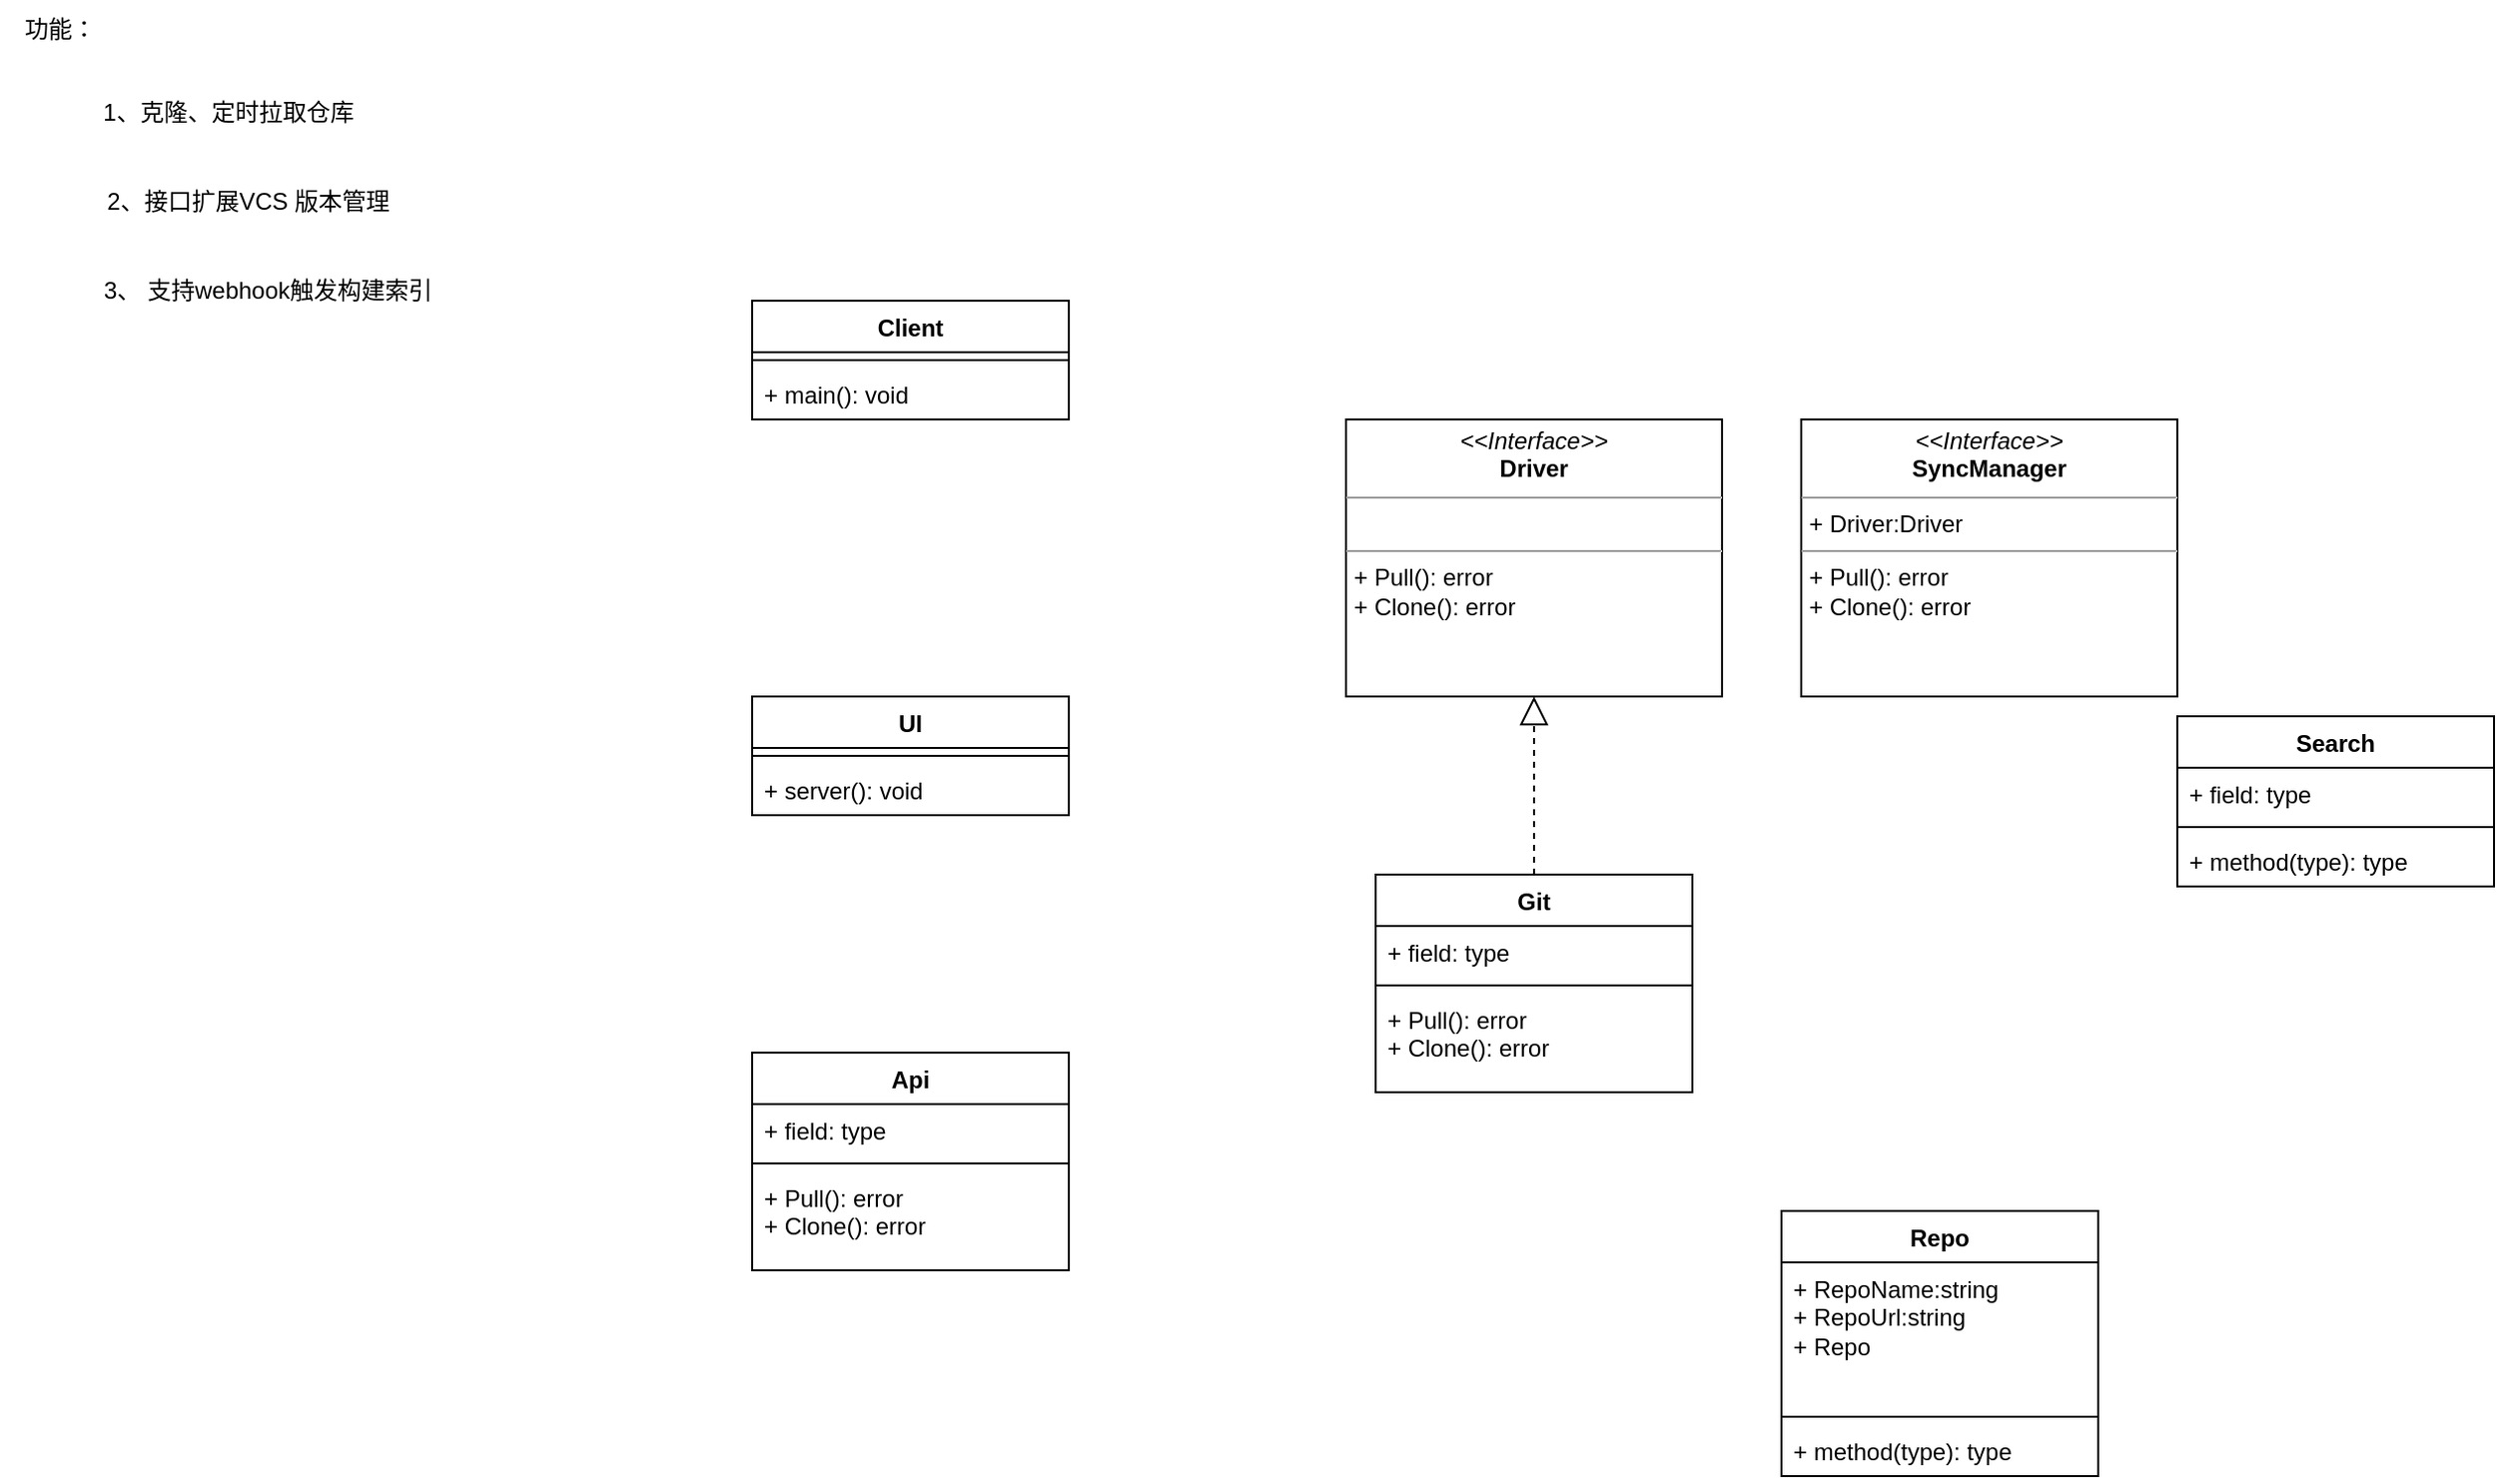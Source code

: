 <mxfile version="22.1.4" type="github">
  <diagram id="C5RBs43oDa-KdzZeNtuy" name="Page-1">
    <mxGraphModel dx="1926" dy="667" grid="1" gridSize="10" guides="1" tooltips="1" connect="1" arrows="1" fold="1" page="1" pageScale="1" pageWidth="827" pageHeight="1169" math="0" shadow="0">
      <root>
        <mxCell id="WIyWlLk6GJQsqaUBKTNV-0" />
        <mxCell id="WIyWlLk6GJQsqaUBKTNV-1" parent="WIyWlLk6GJQsqaUBKTNV-0" />
        <mxCell id="Ib5khQdBiJETnkIjzN1l-0" value="Client" style="swimlane;fontStyle=1;align=center;verticalAlign=top;childLayout=stackLayout;horizontal=1;startSize=26;horizontalStack=0;resizeParent=1;resizeParentMax=0;resizeLast=0;collapsible=1;marginBottom=0;whiteSpace=wrap;html=1;" parent="WIyWlLk6GJQsqaUBKTNV-1" vertex="1">
          <mxGeometry x="160" y="650" width="160" height="60" as="geometry" />
        </mxCell>
        <mxCell id="Ib5khQdBiJETnkIjzN1l-2" value="" style="line;strokeWidth=1;fillColor=none;align=left;verticalAlign=middle;spacingTop=-1;spacingLeft=3;spacingRight=3;rotatable=0;labelPosition=right;points=[];portConstraint=eastwest;strokeColor=inherit;" parent="Ib5khQdBiJETnkIjzN1l-0" vertex="1">
          <mxGeometry y="26" width="160" height="8" as="geometry" />
        </mxCell>
        <mxCell id="Ib5khQdBiJETnkIjzN1l-3" value="+ main(): void" style="text;strokeColor=none;fillColor=none;align=left;verticalAlign=top;spacingLeft=4;spacingRight=4;overflow=hidden;rotatable=0;points=[[0,0.5],[1,0.5]];portConstraint=eastwest;whiteSpace=wrap;html=1;" parent="Ib5khQdBiJETnkIjzN1l-0" vertex="1">
          <mxGeometry y="34" width="160" height="26" as="geometry" />
        </mxCell>
        <mxCell id="Ib5khQdBiJETnkIjzN1l-4" value="UI" style="swimlane;fontStyle=1;align=center;verticalAlign=top;childLayout=stackLayout;horizontal=1;startSize=26;horizontalStack=0;resizeParent=1;resizeParentMax=0;resizeLast=0;collapsible=1;marginBottom=0;whiteSpace=wrap;html=1;" parent="WIyWlLk6GJQsqaUBKTNV-1" vertex="1">
          <mxGeometry x="160" y="850" width="160" height="60" as="geometry" />
        </mxCell>
        <mxCell id="Ib5khQdBiJETnkIjzN1l-6" value="" style="line;strokeWidth=1;fillColor=none;align=left;verticalAlign=middle;spacingTop=-1;spacingLeft=3;spacingRight=3;rotatable=0;labelPosition=right;points=[];portConstraint=eastwest;strokeColor=inherit;" parent="Ib5khQdBiJETnkIjzN1l-4" vertex="1">
          <mxGeometry y="26" width="160" height="8" as="geometry" />
        </mxCell>
        <mxCell id="Ib5khQdBiJETnkIjzN1l-7" value="+ server(): void" style="text;strokeColor=none;fillColor=none;align=left;verticalAlign=top;spacingLeft=4;spacingRight=4;overflow=hidden;rotatable=0;points=[[0,0.5],[1,0.5]];portConstraint=eastwest;whiteSpace=wrap;html=1;" parent="Ib5khQdBiJETnkIjzN1l-4" vertex="1">
          <mxGeometry y="34" width="160" height="26" as="geometry" />
        </mxCell>
        <mxCell id="Ib5khQdBiJETnkIjzN1l-13" value="&lt;p style=&quot;margin:0px;margin-top:4px;text-align:center;&quot;&gt;&lt;i&gt;&amp;lt;&amp;lt;Interface&amp;gt;&amp;gt;&lt;/i&gt;&lt;br&gt;&lt;b&gt;Driver&lt;/b&gt;&lt;/p&gt;&lt;hr size=&quot;1&quot;&gt;&lt;p style=&quot;margin:0px;margin-left:4px;&quot;&gt;&lt;br&gt;&lt;/p&gt;&lt;hr size=&quot;1&quot;&gt;&lt;p style=&quot;margin:0px;margin-left:4px;&quot;&gt;+ Pull(): error&lt;br&gt;+ Clone(): error&lt;br&gt;&lt;br&gt;&lt;/p&gt;" style="verticalAlign=top;align=left;overflow=fill;fontSize=12;fontFamily=Helvetica;html=1;whiteSpace=wrap;" parent="WIyWlLk6GJQsqaUBKTNV-1" vertex="1">
          <mxGeometry x="460" y="710" width="190" height="140" as="geometry" />
        </mxCell>
        <mxCell id="Ib5khQdBiJETnkIjzN1l-14" value="Git" style="swimlane;fontStyle=1;align=center;verticalAlign=top;childLayout=stackLayout;horizontal=1;startSize=26;horizontalStack=0;resizeParent=1;resizeParentMax=0;resizeLast=0;collapsible=1;marginBottom=0;whiteSpace=wrap;html=1;" parent="WIyWlLk6GJQsqaUBKTNV-1" vertex="1">
          <mxGeometry x="475" y="940" width="160" height="110" as="geometry" />
        </mxCell>
        <mxCell id="Ib5khQdBiJETnkIjzN1l-15" value="+ field: type" style="text;strokeColor=none;fillColor=none;align=left;verticalAlign=top;spacingLeft=4;spacingRight=4;overflow=hidden;rotatable=0;points=[[0,0.5],[1,0.5]];portConstraint=eastwest;whiteSpace=wrap;html=1;" parent="Ib5khQdBiJETnkIjzN1l-14" vertex="1">
          <mxGeometry y="26" width="160" height="26" as="geometry" />
        </mxCell>
        <mxCell id="Ib5khQdBiJETnkIjzN1l-16" value="" style="line;strokeWidth=1;fillColor=none;align=left;verticalAlign=middle;spacingTop=-1;spacingLeft=3;spacingRight=3;rotatable=0;labelPosition=right;points=[];portConstraint=eastwest;strokeColor=inherit;" parent="Ib5khQdBiJETnkIjzN1l-14" vertex="1">
          <mxGeometry y="52" width="160" height="8" as="geometry" />
        </mxCell>
        <mxCell id="Ib5khQdBiJETnkIjzN1l-17" value="+ Pull(): error&lt;br style=&quot;border-color: var(--border-color);&quot;&gt;+ Clone(): error" style="text;strokeColor=none;fillColor=none;align=left;verticalAlign=top;spacingLeft=4;spacingRight=4;overflow=hidden;rotatable=0;points=[[0,0.5],[1,0.5]];portConstraint=eastwest;whiteSpace=wrap;html=1;" parent="Ib5khQdBiJETnkIjzN1l-14" vertex="1">
          <mxGeometry y="60" width="160" height="50" as="geometry" />
        </mxCell>
        <mxCell id="Ib5khQdBiJETnkIjzN1l-18" value="" style="endArrow=block;dashed=1;endFill=0;endSize=12;html=1;rounded=0;exitX=0.5;exitY=0;exitDx=0;exitDy=0;" parent="WIyWlLk6GJQsqaUBKTNV-1" source="Ib5khQdBiJETnkIjzN1l-14" edge="1">
          <mxGeometry width="160" relative="1" as="geometry">
            <mxPoint x="560" y="910" as="sourcePoint" />
            <mxPoint x="555" y="850" as="targetPoint" />
          </mxGeometry>
        </mxCell>
        <mxCell id="Ib5khQdBiJETnkIjzN1l-24" value="Repo" style="swimlane;fontStyle=1;align=center;verticalAlign=top;childLayout=stackLayout;horizontal=1;startSize=26;horizontalStack=0;resizeParent=1;resizeParentMax=0;resizeLast=0;collapsible=1;marginBottom=0;whiteSpace=wrap;html=1;" parent="WIyWlLk6GJQsqaUBKTNV-1" vertex="1">
          <mxGeometry x="680" y="1110" width="160" height="134" as="geometry" />
        </mxCell>
        <mxCell id="Ib5khQdBiJETnkIjzN1l-25" value="+ RepoName:string&lt;br&gt;+ RepoUrl:string&lt;br&gt;+ Repo" style="text;strokeColor=none;fillColor=none;align=left;verticalAlign=top;spacingLeft=4;spacingRight=4;overflow=hidden;rotatable=0;points=[[0,0.5],[1,0.5]];portConstraint=eastwest;whiteSpace=wrap;html=1;" parent="Ib5khQdBiJETnkIjzN1l-24" vertex="1">
          <mxGeometry y="26" width="160" height="74" as="geometry" />
        </mxCell>
        <mxCell id="Ib5khQdBiJETnkIjzN1l-26" value="" style="line;strokeWidth=1;fillColor=none;align=left;verticalAlign=middle;spacingTop=-1;spacingLeft=3;spacingRight=3;rotatable=0;labelPosition=right;points=[];portConstraint=eastwest;strokeColor=inherit;" parent="Ib5khQdBiJETnkIjzN1l-24" vertex="1">
          <mxGeometry y="100" width="160" height="8" as="geometry" />
        </mxCell>
        <mxCell id="Ib5khQdBiJETnkIjzN1l-27" value="+ method(type): type" style="text;strokeColor=none;fillColor=none;align=left;verticalAlign=top;spacingLeft=4;spacingRight=4;overflow=hidden;rotatable=0;points=[[0,0.5],[1,0.5]];portConstraint=eastwest;whiteSpace=wrap;html=1;" parent="Ib5khQdBiJETnkIjzN1l-24" vertex="1">
          <mxGeometry y="108" width="160" height="26" as="geometry" />
        </mxCell>
        <mxCell id="Ib5khQdBiJETnkIjzN1l-28" value="功能：" style="text;html=1;align=center;verticalAlign=middle;resizable=0;points=[];autosize=1;strokeColor=none;fillColor=none;" parent="WIyWlLk6GJQsqaUBKTNV-1" vertex="1">
          <mxGeometry x="-220" y="498" width="60" height="30" as="geometry" />
        </mxCell>
        <mxCell id="Ib5khQdBiJETnkIjzN1l-29" value="1、克隆、定时拉取仓库" style="text;html=1;align=center;verticalAlign=middle;resizable=0;points=[];autosize=1;strokeColor=none;fillColor=none;" parent="WIyWlLk6GJQsqaUBKTNV-1" vertex="1">
          <mxGeometry x="-180" y="540" width="150" height="30" as="geometry" />
        </mxCell>
        <mxCell id="Ib5khQdBiJETnkIjzN1l-30" value="2、接口扩展VCS 版本管理" style="text;html=1;align=center;verticalAlign=middle;resizable=0;points=[];autosize=1;strokeColor=none;fillColor=none;" parent="WIyWlLk6GJQsqaUBKTNV-1" vertex="1">
          <mxGeometry x="-180" y="585" width="170" height="30" as="geometry" />
        </mxCell>
        <mxCell id="Ib5khQdBiJETnkIjzN1l-31" value="3、 支持webhook触发构建索引" style="text;html=1;align=center;verticalAlign=middle;resizable=0;points=[];autosize=1;strokeColor=none;fillColor=none;" parent="WIyWlLk6GJQsqaUBKTNV-1" vertex="1">
          <mxGeometry x="-180" y="630" width="190" height="30" as="geometry" />
        </mxCell>
        <mxCell id="Ib5khQdBiJETnkIjzN1l-32" value="Search" style="swimlane;fontStyle=1;align=center;verticalAlign=top;childLayout=stackLayout;horizontal=1;startSize=26;horizontalStack=0;resizeParent=1;resizeParentMax=0;resizeLast=0;collapsible=1;marginBottom=0;whiteSpace=wrap;html=1;" parent="WIyWlLk6GJQsqaUBKTNV-1" vertex="1">
          <mxGeometry x="880" y="860" width="160" height="86" as="geometry" />
        </mxCell>
        <mxCell id="Ib5khQdBiJETnkIjzN1l-33" value="+ field: type" style="text;strokeColor=none;fillColor=none;align=left;verticalAlign=top;spacingLeft=4;spacingRight=4;overflow=hidden;rotatable=0;points=[[0,0.5],[1,0.5]];portConstraint=eastwest;whiteSpace=wrap;html=1;" parent="Ib5khQdBiJETnkIjzN1l-32" vertex="1">
          <mxGeometry y="26" width="160" height="26" as="geometry" />
        </mxCell>
        <mxCell id="Ib5khQdBiJETnkIjzN1l-34" value="" style="line;strokeWidth=1;fillColor=none;align=left;verticalAlign=middle;spacingTop=-1;spacingLeft=3;spacingRight=3;rotatable=0;labelPosition=right;points=[];portConstraint=eastwest;strokeColor=inherit;" parent="Ib5khQdBiJETnkIjzN1l-32" vertex="1">
          <mxGeometry y="52" width="160" height="8" as="geometry" />
        </mxCell>
        <mxCell id="Ib5khQdBiJETnkIjzN1l-35" value="+ method(type): type" style="text;strokeColor=none;fillColor=none;align=left;verticalAlign=top;spacingLeft=4;spacingRight=4;overflow=hidden;rotatable=0;points=[[0,0.5],[1,0.5]];portConstraint=eastwest;whiteSpace=wrap;html=1;" parent="Ib5khQdBiJETnkIjzN1l-32" vertex="1">
          <mxGeometry y="60" width="160" height="26" as="geometry" />
        </mxCell>
        <mxCell id="GbJoq0eDo0UMEXHiFns8-0" value="&lt;p style=&quot;margin:0px;margin-top:4px;text-align:center;&quot;&gt;&lt;i&gt;&amp;lt;&amp;lt;Interface&amp;gt;&amp;gt;&lt;/i&gt;&lt;br&gt;&lt;b&gt;SyncManager&lt;/b&gt;&lt;/p&gt;&lt;hr size=&quot;1&quot;&gt;&lt;p style=&quot;margin:0px;margin-left:4px;&quot;&gt;+ Driver:Driver&lt;/p&gt;&lt;hr size=&quot;1&quot;&gt;&lt;p style=&quot;margin:0px;margin-left:4px;&quot;&gt;+ Pull(): error&lt;br&gt;+ Clone(): error&lt;br&gt;&lt;br&gt;&lt;/p&gt;" style="verticalAlign=top;align=left;overflow=fill;fontSize=12;fontFamily=Helvetica;html=1;whiteSpace=wrap;" vertex="1" parent="WIyWlLk6GJQsqaUBKTNV-1">
          <mxGeometry x="690" y="710" width="190" height="140" as="geometry" />
        </mxCell>
        <mxCell id="GbJoq0eDo0UMEXHiFns8-1" value="Api" style="swimlane;fontStyle=1;align=center;verticalAlign=top;childLayout=stackLayout;horizontal=1;startSize=26;horizontalStack=0;resizeParent=1;resizeParentMax=0;resizeLast=0;collapsible=1;marginBottom=0;whiteSpace=wrap;html=1;" vertex="1" parent="WIyWlLk6GJQsqaUBKTNV-1">
          <mxGeometry x="160" y="1030" width="160" height="110" as="geometry" />
        </mxCell>
        <mxCell id="GbJoq0eDo0UMEXHiFns8-2" value="+ field: type" style="text;strokeColor=none;fillColor=none;align=left;verticalAlign=top;spacingLeft=4;spacingRight=4;overflow=hidden;rotatable=0;points=[[0,0.5],[1,0.5]];portConstraint=eastwest;whiteSpace=wrap;html=1;" vertex="1" parent="GbJoq0eDo0UMEXHiFns8-1">
          <mxGeometry y="26" width="160" height="26" as="geometry" />
        </mxCell>
        <mxCell id="GbJoq0eDo0UMEXHiFns8-3" value="" style="line;strokeWidth=1;fillColor=none;align=left;verticalAlign=middle;spacingTop=-1;spacingLeft=3;spacingRight=3;rotatable=0;labelPosition=right;points=[];portConstraint=eastwest;strokeColor=inherit;" vertex="1" parent="GbJoq0eDo0UMEXHiFns8-1">
          <mxGeometry y="52" width="160" height="8" as="geometry" />
        </mxCell>
        <mxCell id="GbJoq0eDo0UMEXHiFns8-4" value="+ Pull(): error&lt;br style=&quot;border-color: var(--border-color);&quot;&gt;+ Clone(): error" style="text;strokeColor=none;fillColor=none;align=left;verticalAlign=top;spacingLeft=4;spacingRight=4;overflow=hidden;rotatable=0;points=[[0,0.5],[1,0.5]];portConstraint=eastwest;whiteSpace=wrap;html=1;" vertex="1" parent="GbJoq0eDo0UMEXHiFns8-1">
          <mxGeometry y="60" width="160" height="50" as="geometry" />
        </mxCell>
      </root>
    </mxGraphModel>
  </diagram>
</mxfile>
